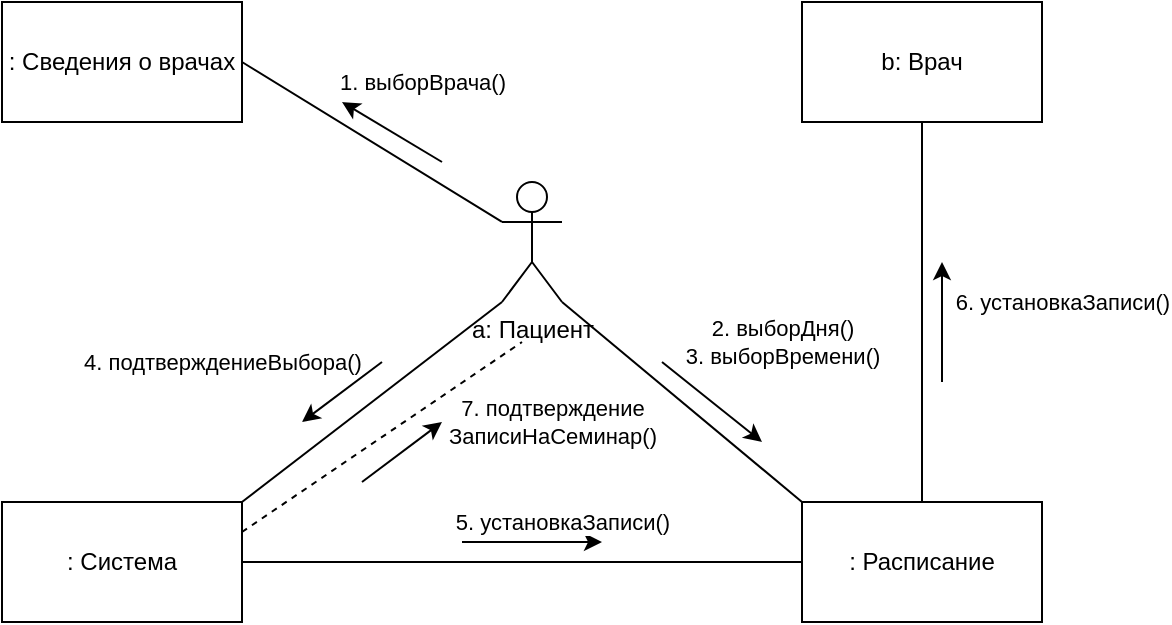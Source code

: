 <mxfile version="26.1.1">
  <diagram name="Страница — 1" id="w6X2tV24LMAZHTV3yIhU">
    <mxGraphModel dx="1506" dy="965" grid="1" gridSize="10" guides="1" tooltips="1" connect="1" arrows="1" fold="1" page="1" pageScale="1" pageWidth="1100" pageHeight="850" math="0" shadow="0">
      <root>
        <mxCell id="0" />
        <mxCell id="1" parent="0" />
        <mxCell id="UxQvi_ueAJQSM3tB_UAR-1" value="a: Пациент" style="shape=umlActor;verticalLabelPosition=bottom;verticalAlign=top;html=1;outlineConnect=0;" parent="1" vertex="1">
          <mxGeometry x="510" y="290" width="30" height="60" as="geometry" />
        </mxCell>
        <mxCell id="UxQvi_ueAJQSM3tB_UAR-2" value=": Сведения о врачах" style="rounded=0;whiteSpace=wrap;html=1;" parent="1" vertex="1">
          <mxGeometry x="260" y="200" width="120" height="60" as="geometry" />
        </mxCell>
        <mxCell id="UxQvi_ueAJQSM3tB_UAR-3" value="b: Врач" style="rounded=0;whiteSpace=wrap;html=1;" parent="1" vertex="1">
          <mxGeometry x="660" y="200" width="120" height="60" as="geometry" />
        </mxCell>
        <mxCell id="UxQvi_ueAJQSM3tB_UAR-4" value=": Система" style="rounded=0;whiteSpace=wrap;html=1;" parent="1" vertex="1">
          <mxGeometry x="260" y="450" width="120" height="60" as="geometry" />
        </mxCell>
        <mxCell id="UxQvi_ueAJQSM3tB_UAR-5" value=": Расписание" style="rounded=0;whiteSpace=wrap;html=1;" parent="1" vertex="1">
          <mxGeometry x="660" y="450" width="120" height="60" as="geometry" />
        </mxCell>
        <mxCell id="UxQvi_ueAJQSM3tB_UAR-8" value="" style="endArrow=none;html=1;rounded=0;entryX=0;entryY=0.333;entryDx=0;entryDy=0;entryPerimeter=0;exitX=1;exitY=0.5;exitDx=0;exitDy=0;" parent="1" source="UxQvi_ueAJQSM3tB_UAR-2" target="UxQvi_ueAJQSM3tB_UAR-1" edge="1">
          <mxGeometry width="50" height="50" relative="1" as="geometry">
            <mxPoint x="520" y="500" as="sourcePoint" />
            <mxPoint x="570" y="450" as="targetPoint" />
          </mxGeometry>
        </mxCell>
        <mxCell id="UxQvi_ueAJQSM3tB_UAR-9" value="" style="endArrow=none;html=1;rounded=0;entryX=1;entryY=1;entryDx=0;entryDy=0;entryPerimeter=0;exitX=0;exitY=0;exitDx=0;exitDy=0;" parent="1" source="UxQvi_ueAJQSM3tB_UAR-5" target="UxQvi_ueAJQSM3tB_UAR-1" edge="1">
          <mxGeometry width="50" height="50" relative="1" as="geometry">
            <mxPoint x="390" y="240" as="sourcePoint" />
            <mxPoint x="520" y="360" as="targetPoint" />
          </mxGeometry>
        </mxCell>
        <mxCell id="UxQvi_ueAJQSM3tB_UAR-14" value="" style="endArrow=classic;html=1;rounded=0;" parent="1" edge="1">
          <mxGeometry relative="1" as="geometry">
            <mxPoint x="480" y="280" as="sourcePoint" />
            <mxPoint x="430" y="250" as="targetPoint" />
          </mxGeometry>
        </mxCell>
        <mxCell id="UxQvi_ueAJQSM3tB_UAR-15" value="1. выборВрача()" style="edgeLabel;resizable=0;html=1;;align=center;verticalAlign=middle;" parent="UxQvi_ueAJQSM3tB_UAR-14" connectable="0" vertex="1">
          <mxGeometry relative="1" as="geometry">
            <mxPoint x="15" y="-25" as="offset" />
          </mxGeometry>
        </mxCell>
        <mxCell id="UxQvi_ueAJQSM3tB_UAR-16" value="" style="endArrow=classic;html=1;rounded=0;" parent="1" edge="1">
          <mxGeometry relative="1" as="geometry">
            <mxPoint x="590" y="380" as="sourcePoint" />
            <mxPoint x="640" y="420" as="targetPoint" />
          </mxGeometry>
        </mxCell>
        <mxCell id="UxQvi_ueAJQSM3tB_UAR-17" value="&lt;div&gt;2. выборДня()&lt;/div&gt;&lt;div&gt;3. выборВремени()&lt;br&gt;&lt;/div&gt;" style="edgeLabel;resizable=0;html=1;;align=center;verticalAlign=middle;" parent="UxQvi_ueAJQSM3tB_UAR-16" connectable="0" vertex="1">
          <mxGeometry relative="1" as="geometry">
            <mxPoint x="35" y="-30" as="offset" />
          </mxGeometry>
        </mxCell>
        <mxCell id="UxQvi_ueAJQSM3tB_UAR-18" value="" style="endArrow=none;html=1;rounded=0;entryX=0;entryY=1;entryDx=0;entryDy=0;entryPerimeter=0;exitX=1;exitY=0;exitDx=0;exitDy=0;" parent="1" source="UxQvi_ueAJQSM3tB_UAR-4" target="UxQvi_ueAJQSM3tB_UAR-1" edge="1">
          <mxGeometry width="50" height="50" relative="1" as="geometry">
            <mxPoint x="520" y="500" as="sourcePoint" />
            <mxPoint x="570" y="450" as="targetPoint" />
          </mxGeometry>
        </mxCell>
        <mxCell id="UxQvi_ueAJQSM3tB_UAR-22" value="" style="endArrow=classic;html=1;rounded=0;" parent="1" edge="1">
          <mxGeometry relative="1" as="geometry">
            <mxPoint x="450" y="380" as="sourcePoint" />
            <mxPoint x="410" y="410" as="targetPoint" />
          </mxGeometry>
        </mxCell>
        <mxCell id="UxQvi_ueAJQSM3tB_UAR-23" value="4. подтверждениеВыбора()" style="edgeLabel;resizable=0;html=1;;align=center;verticalAlign=middle;" parent="UxQvi_ueAJQSM3tB_UAR-22" connectable="0" vertex="1">
          <mxGeometry relative="1" as="geometry">
            <mxPoint x="-60" y="-15" as="offset" />
          </mxGeometry>
        </mxCell>
        <mxCell id="UxQvi_ueAJQSM3tB_UAR-25" value="" style="endArrow=none;html=1;rounded=0;entryX=0.5;entryY=1;entryDx=0;entryDy=0;exitX=0.5;exitY=0;exitDx=0;exitDy=0;" parent="1" source="UxQvi_ueAJQSM3tB_UAR-5" target="UxQvi_ueAJQSM3tB_UAR-3" edge="1">
          <mxGeometry width="50" height="50" relative="1" as="geometry">
            <mxPoint x="390" y="460" as="sourcePoint" />
            <mxPoint x="520" y="360" as="targetPoint" />
          </mxGeometry>
        </mxCell>
        <mxCell id="UxQvi_ueAJQSM3tB_UAR-26" value="" style="endArrow=classic;html=1;rounded=0;" parent="1" edge="1">
          <mxGeometry relative="1" as="geometry">
            <mxPoint x="730" y="390" as="sourcePoint" />
            <mxPoint x="730" y="330" as="targetPoint" />
          </mxGeometry>
        </mxCell>
        <mxCell id="UxQvi_ueAJQSM3tB_UAR-27" value="6. установкаЗаписи()" style="edgeLabel;resizable=0;html=1;;align=center;verticalAlign=middle;" parent="UxQvi_ueAJQSM3tB_UAR-26" connectable="0" vertex="1">
          <mxGeometry relative="1" as="geometry">
            <mxPoint x="60" y="-10" as="offset" />
          </mxGeometry>
        </mxCell>
        <mxCell id="UxQvi_ueAJQSM3tB_UAR-28" value="" style="endArrow=none;html=1;rounded=0;entryX=0;entryY=0.5;entryDx=0;entryDy=0;exitX=1;exitY=0.5;exitDx=0;exitDy=0;" parent="1" source="UxQvi_ueAJQSM3tB_UAR-4" target="UxQvi_ueAJQSM3tB_UAR-5" edge="1">
          <mxGeometry width="50" height="50" relative="1" as="geometry">
            <mxPoint x="390" y="460" as="sourcePoint" />
            <mxPoint x="520" y="360" as="targetPoint" />
          </mxGeometry>
        </mxCell>
        <mxCell id="UxQvi_ueAJQSM3tB_UAR-29" value="" style="endArrow=classic;html=1;rounded=0;" parent="1" edge="1">
          <mxGeometry relative="1" as="geometry">
            <mxPoint x="490" y="470" as="sourcePoint" />
            <mxPoint x="560" y="470" as="targetPoint" />
          </mxGeometry>
        </mxCell>
        <mxCell id="UxQvi_ueAJQSM3tB_UAR-30" value="5. установкаЗаписи()" style="edgeLabel;resizable=0;html=1;;align=center;verticalAlign=middle;" parent="UxQvi_ueAJQSM3tB_UAR-29" connectable="0" vertex="1">
          <mxGeometry relative="1" as="geometry">
            <mxPoint x="15" y="-10" as="offset" />
          </mxGeometry>
        </mxCell>
        <mxCell id="_IT622LfrTcdcyaqb_1c-1" value="" style="endArrow=none;dashed=1;html=1;rounded=0;exitX=1;exitY=0.25;exitDx=0;exitDy=0;" edge="1" parent="1" source="UxQvi_ueAJQSM3tB_UAR-4">
          <mxGeometry width="50" height="50" relative="1" as="geometry">
            <mxPoint x="520" y="520" as="sourcePoint" />
            <mxPoint x="520" y="370" as="targetPoint" />
          </mxGeometry>
        </mxCell>
        <mxCell id="_IT622LfrTcdcyaqb_1c-2" value="" style="endArrow=classic;html=1;rounded=0;" edge="1" parent="1">
          <mxGeometry relative="1" as="geometry">
            <mxPoint x="440" y="440" as="sourcePoint" />
            <mxPoint x="480" y="410" as="targetPoint" />
          </mxGeometry>
        </mxCell>
        <mxCell id="_IT622LfrTcdcyaqb_1c-3" value="&lt;div&gt;7. подтверждение&lt;/div&gt;&lt;div&gt;ЗаписиНаСеминар()&lt;/div&gt;" style="edgeLabel;resizable=0;html=1;;align=center;verticalAlign=middle;" connectable="0" vertex="1" parent="_IT622LfrTcdcyaqb_1c-2">
          <mxGeometry relative="1" as="geometry">
            <mxPoint x="75" y="-15" as="offset" />
          </mxGeometry>
        </mxCell>
      </root>
    </mxGraphModel>
  </diagram>
</mxfile>
